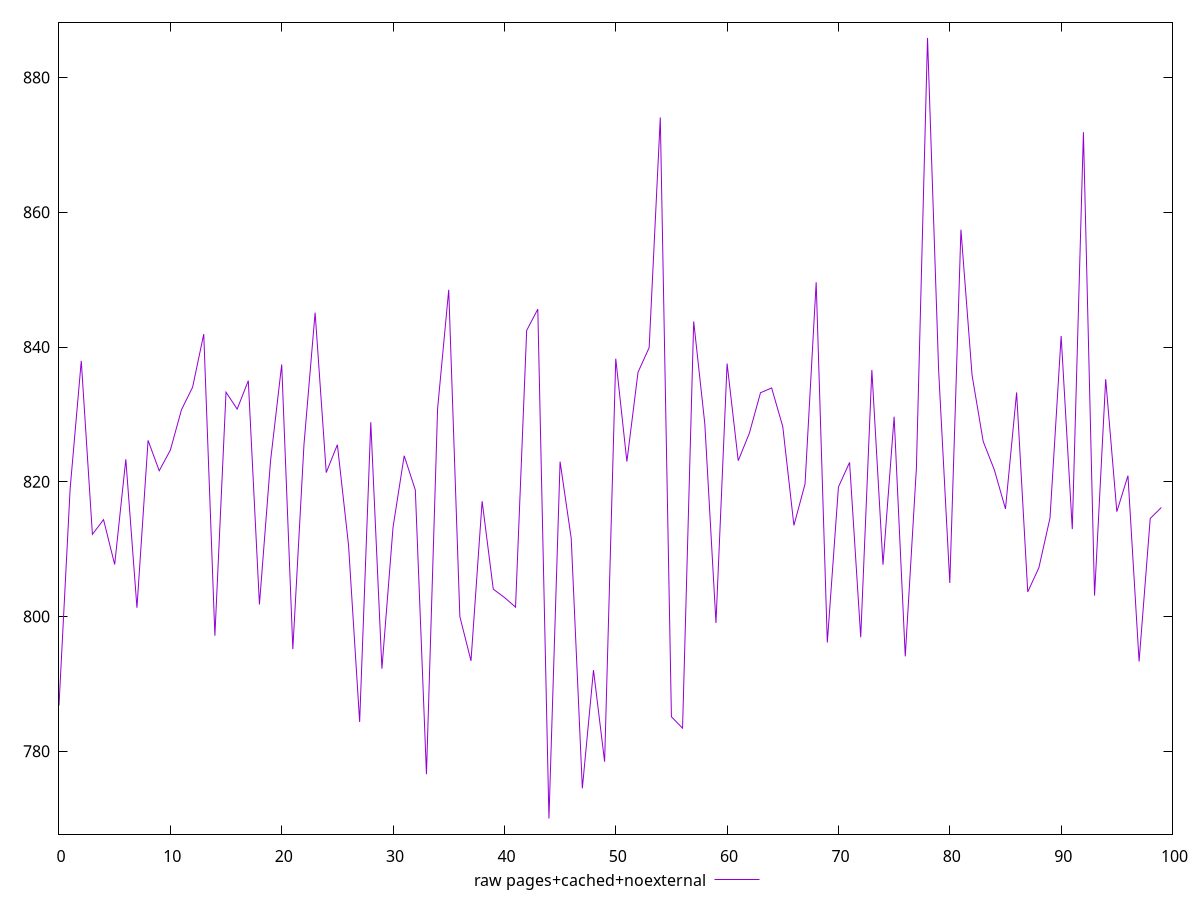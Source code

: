 $_rawPagesCachedNoexternal <<EOF
786.7959999999998
818.9720000000009
837.9440000000002
812.1920000000005
814.3720000000004
807.7120000000001
823.3279999999993
801.2959999999995
826.1400000000001
821.6320000000002
824.6920000000009
830.688
834.0440000000003
841.9199999999997
797.1440000000009
833.2919999999999
830.7840000000001
834.9999999999997
801.7759999999998
823.1320000000007
837.4040000000005
795.1600000000002
825.5080000000004
845.104
821.3599999999997
825.4960000000005
810.6199999999999
784.3439999999996
828.8320000000008
792.2479999999994
813.2559999999995
823.8560000000004
818.7720000000008
776.5920000000006
830.8440000000004
848.5000000000011
799.9800000000009
793.4120000000006
817.1040000000013
804.0560000000006
802.8280000000007
801.3880000000001
842.4600000000007
845.62
770.0079999999998
822.9880000000002
811.6039999999999
774.4920000000008
792.0400000000005
778.44
838.2680000000004
822.9960000000001
836.2560000000001
839.9120000000006
874.068
785.1079999999996
783.4200000000001
843.7920000000001
828.5759999999993
799.0480000000003
837.5399999999998
823.1240000000006
827.2079999999995
833.2120000000016
833.9239999999995
828.1840000000001
813.5240000000006
819.6640000000003
849.6120000000006
796.1359999999997
819.2280000000001
822.8680000000004
796.916
836.596
807.6719999999997
829.6520000000003
794.0799999999996
822.0080000000007
885.884
836.4439999999995
804.9679999999997
857.4199999999997
835.8080000000002
825.980000000001
821.7680000000009
815.9720000000007
833.2559999999997
803.648
807.2359999999999
814.6320000000001
841.6440000000009
812.9640000000009
871.8839999999996
803.1039999999996
835.2239999999999
815.5560000000002
820.8920000000002
793.3199999999999
814.5440000000008
816.1839999999995
EOF
set key outside below
set terminal pngcairo
set output "report_00004_2020-11-02T20-21-41.718Z/mainthread-work-breakdown/pages+cached+noexternal//raw.png"
set yrange [767.6904799999998:888.2015200000001]
plot $_rawPagesCachedNoexternal title "raw pages+cached+noexternal" with line ,
